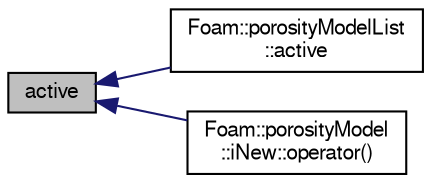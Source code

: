 digraph "active"
{
  bgcolor="transparent";
  edge [fontname="FreeSans",fontsize="10",labelfontname="FreeSans",labelfontsize="10"];
  node [fontname="FreeSans",fontsize="10",shape=record];
  rankdir="LR";
  Node692 [label="active",height=0.2,width=0.4,color="black", fillcolor="grey75", style="filled", fontcolor="black"];
  Node692 -> Node693 [dir="back",color="midnightblue",fontsize="10",style="solid",fontname="FreeSans"];
  Node693 [label="Foam::porosityModelList\l::active",height=0.2,width=0.4,color="black",URL="$a21926.html#a04fbd3dc329f46d9aef1af1c372294c4",tooltip="Return active status. "];
  Node692 -> Node694 [dir="back",color="midnightblue",fontsize="10",style="solid",fontname="FreeSans"];
  Node694 [label="Foam::porosityModel\l::iNew::operator()",height=0.2,width=0.4,color="black",URL="$a21922.html#aad80947cf7029ef329606d2b1ebe3939"];
}
